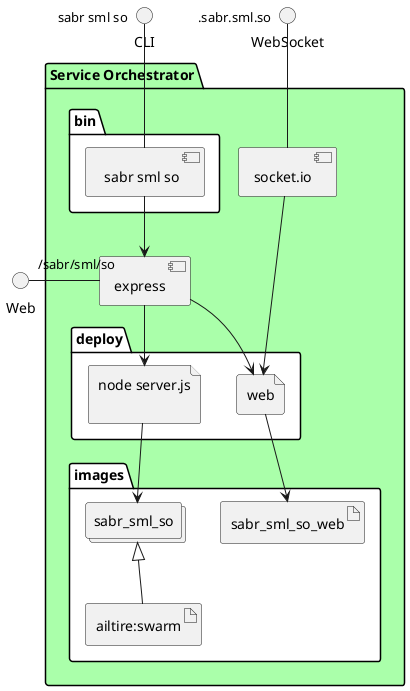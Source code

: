 @startuml
  interface CLI
  interface Web
  interface WebSocket
package "Service Orchestrator" #aaffaa {
  component express as REST
  component socket.io as socket
  folder bin #ffffff {
    component " sabr sml so" as binName
  }
  binName --> REST

  folder deploy #ffffff {
      file "node server.js\n" as sabr_sml_so_container
      REST --> sabr_sml_so_container

  
    file "web" as web_container
    REST --> web_container
    socket ---> web_container
  
  }
  folder images #ffffff {
    collections "sabr_sml_so" as sabr_sml_soimage
    artifact "ailtire:swarm" as ailtireswarm
    sabr_sml_soimage <|-- ailtireswarm
    sabr_sml_so_container --> sabr_sml_soimage

  
      artifact "sabr_sml_so_web" as sabr_sml_so_web
      web_container --> sabr_sml_so_web
    
  }
}
CLI " sabr sml so" -- binName
Web "/sabr/sml/so" - REST
WebSocket ".sabr.sml.so" -- socket

@enduml
